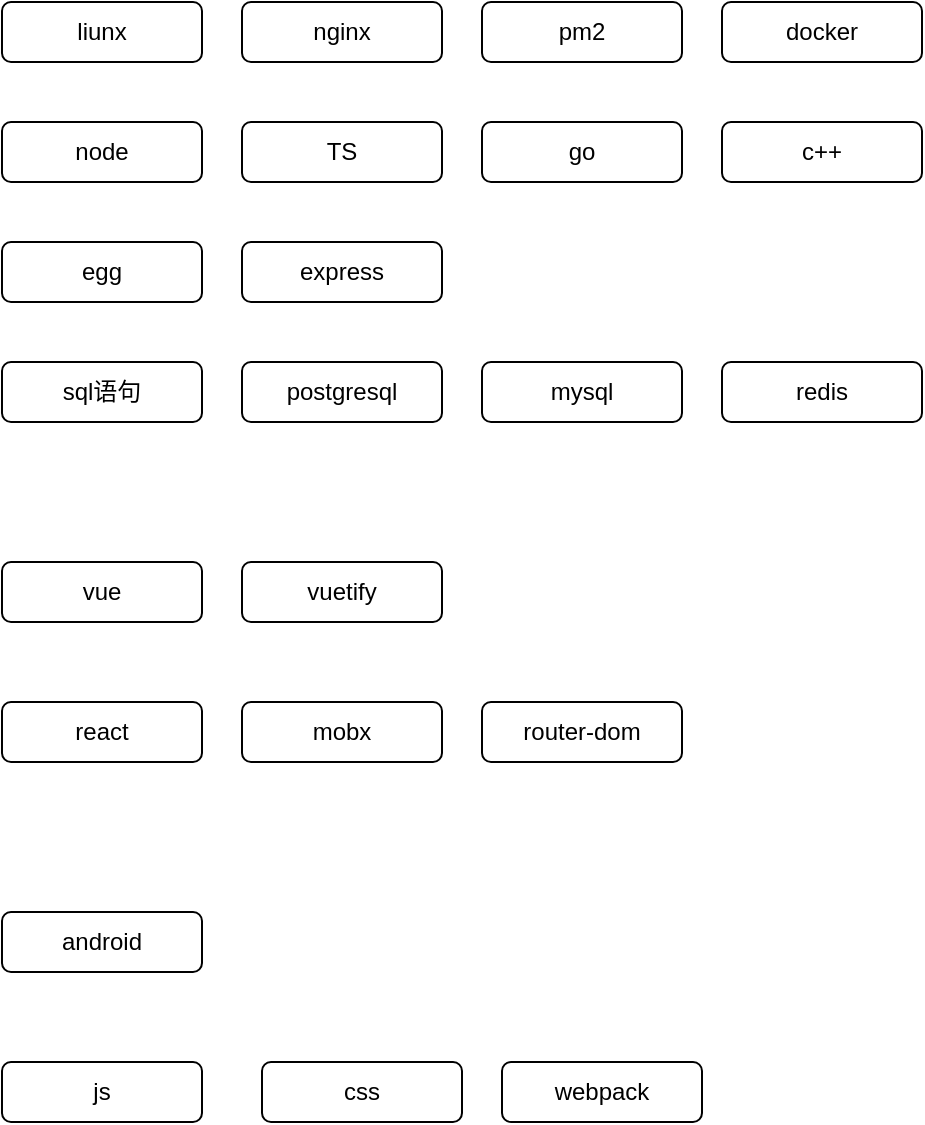 <mxfile version="14.2.4" type="embed">
    <diagram id="6hGFLwfOUW9BJ-s0fimq" name="Page-1">
        <mxGraphModel dx="1268" dy="910" grid="1" gridSize="10" guides="1" tooltips="1" connect="1" arrows="1" fold="1" page="1" pageScale="1" pageWidth="827" pageHeight="1169" math="0" shadow="0">
            <root>
                <mxCell id="0"/>
                <mxCell id="1" parent="0"/>
                <mxCell id="43" value="node" style="rounded=1;whiteSpace=wrap;html=1;" vertex="1" parent="1">
                    <mxGeometry x="10" y="160" width="100" height="30" as="geometry"/>
                </mxCell>
                <mxCell id="44" value="sql语句" style="rounded=1;whiteSpace=wrap;html=1;" vertex="1" parent="1">
                    <mxGeometry x="10" y="280" width="100" height="30" as="geometry"/>
                </mxCell>
                <mxCell id="45" value="liunx" style="rounded=1;whiteSpace=wrap;html=1;" vertex="1" parent="1">
                    <mxGeometry x="10" y="100" width="100" height="30" as="geometry"/>
                </mxCell>
                <mxCell id="46" value="postgresql" style="rounded=1;whiteSpace=wrap;html=1;" vertex="1" parent="1">
                    <mxGeometry x="130" y="280" width="100" height="30" as="geometry"/>
                </mxCell>
                <mxCell id="47" value="mysql" style="rounded=1;whiteSpace=wrap;html=1;" vertex="1" parent="1">
                    <mxGeometry x="250" y="280" width="100" height="30" as="geometry"/>
                </mxCell>
                <mxCell id="48" value="nginx" style="rounded=1;whiteSpace=wrap;html=1;" vertex="1" parent="1">
                    <mxGeometry x="130" y="100" width="100" height="30" as="geometry"/>
                </mxCell>
                <mxCell id="49" value="pm2" style="rounded=1;whiteSpace=wrap;html=1;" vertex="1" parent="1">
                    <mxGeometry x="250" y="100" width="100" height="30" as="geometry"/>
                </mxCell>
                <mxCell id="50" value="go" style="rounded=1;whiteSpace=wrap;html=1;" vertex="1" parent="1">
                    <mxGeometry x="250" y="160" width="100" height="30" as="geometry"/>
                </mxCell>
                <mxCell id="51" value="c++" style="rounded=1;whiteSpace=wrap;html=1;" vertex="1" parent="1">
                    <mxGeometry x="370" y="160" width="100" height="30" as="geometry"/>
                </mxCell>
                <mxCell id="52" value="egg" style="rounded=1;whiteSpace=wrap;html=1;" vertex="1" parent="1">
                    <mxGeometry x="10" y="220" width="100" height="30" as="geometry"/>
                </mxCell>
                <mxCell id="53" value="express" style="rounded=1;whiteSpace=wrap;html=1;" vertex="1" parent="1">
                    <mxGeometry x="130" y="220" width="100" height="30" as="geometry"/>
                </mxCell>
                <mxCell id="54" value="docker" style="rounded=1;whiteSpace=wrap;html=1;" vertex="1" parent="1">
                    <mxGeometry x="370" y="100" width="100" height="30" as="geometry"/>
                </mxCell>
                <mxCell id="55" value="vue" style="rounded=1;whiteSpace=wrap;html=1;" vertex="1" parent="1">
                    <mxGeometry x="10" y="380" width="100" height="30" as="geometry"/>
                </mxCell>
                <mxCell id="56" value="react" style="rounded=1;whiteSpace=wrap;html=1;" vertex="1" parent="1">
                    <mxGeometry x="10" y="450" width="100" height="30" as="geometry"/>
                </mxCell>
                <mxCell id="57" value="TS" style="rounded=1;whiteSpace=wrap;html=1;" vertex="1" parent="1">
                    <mxGeometry x="130" y="160" width="100" height="30" as="geometry"/>
                </mxCell>
                <mxCell id="58" value="vuetify" style="rounded=1;whiteSpace=wrap;html=1;" vertex="1" parent="1">
                    <mxGeometry x="130" y="380" width="100" height="30" as="geometry"/>
                </mxCell>
                <mxCell id="59" value="mobx" style="rounded=1;whiteSpace=wrap;html=1;" vertex="1" parent="1">
                    <mxGeometry x="130" y="450" width="100" height="30" as="geometry"/>
                </mxCell>
                <mxCell id="60" value="router-dom" style="rounded=1;whiteSpace=wrap;html=1;" vertex="1" parent="1">
                    <mxGeometry x="250" y="450" width="100" height="30" as="geometry"/>
                </mxCell>
                <mxCell id="61" value="android" style="rounded=1;whiteSpace=wrap;html=1;" vertex="1" parent="1">
                    <mxGeometry x="10" y="555" width="100" height="30" as="geometry"/>
                </mxCell>
                <mxCell id="62" value="redis" style="rounded=1;whiteSpace=wrap;html=1;" vertex="1" parent="1">
                    <mxGeometry x="370" y="280" width="100" height="30" as="geometry"/>
                </mxCell>
                <mxCell id="63" value="css" style="rounded=1;whiteSpace=wrap;html=1;" vertex="1" parent="1">
                    <mxGeometry x="140" y="630" width="100" height="30" as="geometry"/>
                </mxCell>
                <mxCell id="64" value="js" style="rounded=1;whiteSpace=wrap;html=1;" vertex="1" parent="1">
                    <mxGeometry x="10" y="630" width="100" height="30" as="geometry"/>
                </mxCell>
                <mxCell id="65" value="webpack" style="rounded=1;whiteSpace=wrap;html=1;" vertex="1" parent="1">
                    <mxGeometry x="260" y="630" width="100" height="30" as="geometry"/>
                </mxCell>
            </root>
        </mxGraphModel>
    </diagram>
</mxfile>